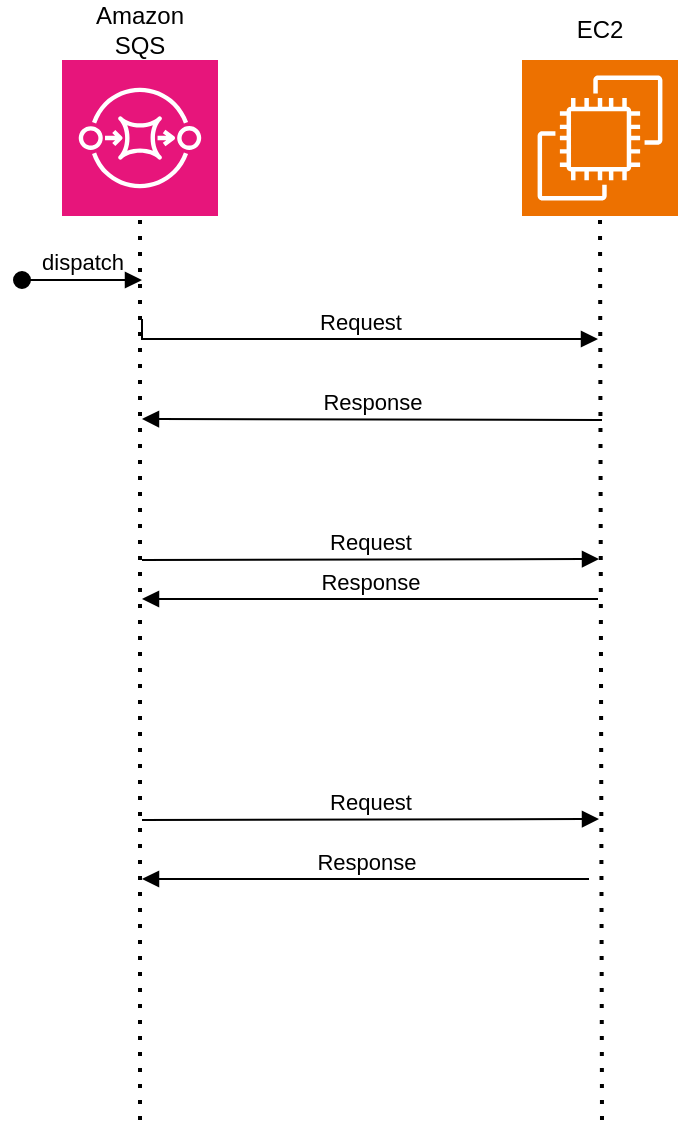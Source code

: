 <mxfile version="22.1.11" type="github">
  <diagram name="Page-1" id="2YBvvXClWsGukQMizWep">
    <mxGraphModel dx="1434" dy="772" grid="1" gridSize="10" guides="1" tooltips="1" connect="1" arrows="1" fold="1" page="1" pageScale="1" pageWidth="850" pageHeight="1100" math="0" shadow="0">
      <root>
        <mxCell id="0" />
        <mxCell id="1" parent="0" />
        <mxCell id="aM9ryv3xv72pqoxQDRHE-7" value="Request" style="html=1;verticalAlign=bottom;endArrow=block;edgeStyle=elbowEdgeStyle;elbow=vertical;curved=0;rounded=0;" parent="1" edge="1">
          <mxGeometry relative="1" as="geometry">
            <mxPoint x="230" y="159.5" as="sourcePoint" />
            <Array as="points">
              <mxPoint x="368.5" y="169.5" />
            </Array>
            <mxPoint x="458" y="169.5" as="targetPoint" />
          </mxGeometry>
        </mxCell>
        <mxCell id="aM9ryv3xv72pqoxQDRHE-9" value="Response" style="html=1;verticalAlign=bottom;endArrow=block;edgeStyle=elbowEdgeStyle;elbow=vertical;curved=0;rounded=0;" parent="1" edge="1">
          <mxGeometry relative="1" as="geometry">
            <mxPoint x="458" y="299.5" as="sourcePoint" />
            <Array as="points">
              <mxPoint x="378.5" y="299.5" />
            </Array>
            <mxPoint x="230" y="300" as="targetPoint" />
          </mxGeometry>
        </mxCell>
        <mxCell id="PozAEHMgeeZoxFuK2ISD-3" value="Request" style="html=1;verticalAlign=bottom;endArrow=block;edgeStyle=elbowEdgeStyle;elbow=vertical;curved=0;rounded=0;" edge="1" parent="1">
          <mxGeometry relative="1" as="geometry">
            <mxPoint x="230" y="280" as="sourcePoint" />
            <Array as="points">
              <mxPoint x="373.5" y="279.5" />
            </Array>
            <mxPoint x="458.5" y="279.5" as="targetPoint" />
          </mxGeometry>
        </mxCell>
        <mxCell id="PozAEHMgeeZoxFuK2ISD-4" value="Response" style="html=1;verticalAlign=bottom;endArrow=block;edgeStyle=elbowEdgeStyle;elbow=vertical;curved=0;rounded=0;" edge="1" parent="1">
          <mxGeometry relative="1" as="geometry">
            <mxPoint x="460" y="210" as="sourcePoint" />
            <Array as="points">
              <mxPoint x="288.5" y="209.5" />
              <mxPoint x="368.5" y="189.5" />
            </Array>
            <mxPoint x="230" y="210" as="targetPoint" />
          </mxGeometry>
        </mxCell>
        <mxCell id="PozAEHMgeeZoxFuK2ISD-5" value="Request" style="html=1;verticalAlign=bottom;endArrow=block;edgeStyle=elbowEdgeStyle;elbow=vertical;curved=0;rounded=0;" edge="1" parent="1">
          <mxGeometry relative="1" as="geometry">
            <mxPoint x="230" y="410" as="sourcePoint" />
            <Array as="points">
              <mxPoint x="373.5" y="409.5" />
            </Array>
            <mxPoint x="458.5" y="409.5" as="targetPoint" />
          </mxGeometry>
        </mxCell>
        <mxCell id="PozAEHMgeeZoxFuK2ISD-6" value="Response" style="html=1;verticalAlign=bottom;endArrow=block;edgeStyle=elbowEdgeStyle;elbow=vertical;curved=0;rounded=0;" edge="1" parent="1">
          <mxGeometry relative="1" as="geometry">
            <mxPoint x="453.5" y="439.5" as="sourcePoint" />
            <Array as="points">
              <mxPoint x="378.5" y="439.5" />
            </Array>
            <mxPoint x="230" y="440" as="targetPoint" />
          </mxGeometry>
        </mxCell>
        <mxCell id="PozAEHMgeeZoxFuK2ISD-9" value="" style="sketch=0;points=[[0,0,0],[0.25,0,0],[0.5,0,0],[0.75,0,0],[1,0,0],[0,1,0],[0.25,1,0],[0.5,1,0],[0.75,1,0],[1,1,0],[0,0.25,0],[0,0.5,0],[0,0.75,0],[1,0.25,0],[1,0.5,0],[1,0.75,0]];outlineConnect=0;fontColor=#232F3E;fillColor=#E7157B;strokeColor=#ffffff;dashed=0;verticalLabelPosition=bottom;verticalAlign=top;align=center;html=1;fontSize=12;fontStyle=0;aspect=fixed;shape=mxgraph.aws4.resourceIcon;resIcon=mxgraph.aws4.sqs;" vertex="1" parent="1">
          <mxGeometry x="190" y="30" width="78" height="78" as="geometry" />
        </mxCell>
        <mxCell id="PozAEHMgeeZoxFuK2ISD-10" value="" style="sketch=0;points=[[0,0,0],[0.25,0,0],[0.5,0,0],[0.75,0,0],[1,0,0],[0,1,0],[0.25,1,0],[0.5,1,0],[0.75,1,0],[1,1,0],[0,0.25,0],[0,0.5,0],[0,0.75,0],[1,0.25,0],[1,0.5,0],[1,0.75,0]];outlineConnect=0;fontColor=#232F3E;fillColor=#ED7100;strokeColor=#ffffff;dashed=0;verticalLabelPosition=bottom;verticalAlign=top;align=center;html=1;fontSize=12;fontStyle=0;aspect=fixed;shape=mxgraph.aws4.resourceIcon;resIcon=mxgraph.aws4.ec2;" vertex="1" parent="1">
          <mxGeometry x="420" y="30" width="78" height="78" as="geometry" />
        </mxCell>
        <mxCell id="PozAEHMgeeZoxFuK2ISD-11" value="" style="endArrow=none;dashed=1;html=1;dashPattern=1 3;strokeWidth=2;rounded=0;entryX=0.5;entryY=1;entryDx=0;entryDy=0;entryPerimeter=0;" edge="1" parent="1" target="PozAEHMgeeZoxFuK2ISD-9">
          <mxGeometry width="50" height="50" relative="1" as="geometry">
            <mxPoint x="229" y="560" as="sourcePoint" />
            <mxPoint x="240" y="370" as="targetPoint" />
          </mxGeometry>
        </mxCell>
        <mxCell id="PozAEHMgeeZoxFuK2ISD-12" value="" style="endArrow=none;dashed=1;html=1;dashPattern=1 3;strokeWidth=2;rounded=0;entryX=0.5;entryY=1;entryDx=0;entryDy=0;entryPerimeter=0;" edge="1" parent="1" target="PozAEHMgeeZoxFuK2ISD-10">
          <mxGeometry width="50" height="50" relative="1" as="geometry">
            <mxPoint x="460" y="560" as="sourcePoint" />
            <mxPoint x="240" y="370" as="targetPoint" />
          </mxGeometry>
        </mxCell>
        <mxCell id="PozAEHMgeeZoxFuK2ISD-13" value="dispatch" style="html=1;verticalAlign=bottom;startArrow=oval;endArrow=block;startSize=8;edgeStyle=elbowEdgeStyle;elbow=vertical;curved=0;rounded=0;" edge="1" parent="1">
          <mxGeometry relative="1" as="geometry">
            <mxPoint x="170" y="140" as="sourcePoint" />
            <mxPoint x="230" y="140" as="targetPoint" />
          </mxGeometry>
        </mxCell>
        <mxCell id="PozAEHMgeeZoxFuK2ISD-14" value="EC2" style="text;html=1;strokeColor=none;fillColor=none;align=center;verticalAlign=middle;whiteSpace=wrap;rounded=0;" vertex="1" parent="1">
          <mxGeometry x="429" width="60" height="30" as="geometry" />
        </mxCell>
        <mxCell id="PozAEHMgeeZoxFuK2ISD-15" value="Amazon SQS" style="text;html=1;strokeColor=none;fillColor=none;align=center;verticalAlign=middle;whiteSpace=wrap;rounded=0;" vertex="1" parent="1">
          <mxGeometry x="199" width="60" height="30" as="geometry" />
        </mxCell>
      </root>
    </mxGraphModel>
  </diagram>
</mxfile>
